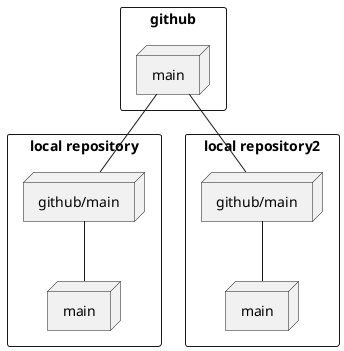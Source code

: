 @startuml name
rectangle github {
    node main as github_main
}

rectangle "local repository" {
    node "github/main" as gh_main
    node main
}

rectangle "local repository2" {
    node "github/main" as gh_main2
    node "main" as main2
}

github_main --gh_main
gh_main -- main

github_main --gh_main2
gh_main2 -- main2


@enduml